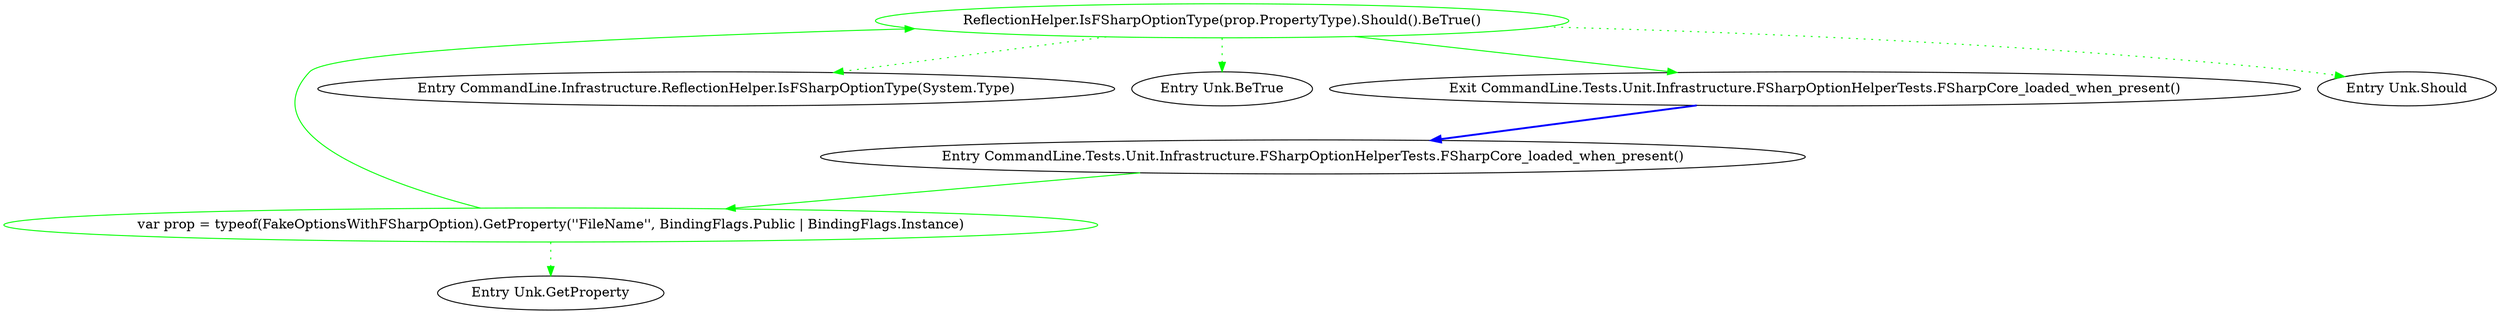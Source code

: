 digraph  {
m0_5 [label="Entry CommandLine.Infrastructure.ReflectionHelper.IsFSharpOptionType(System.Type)", span="32-32", cluster="CommandLine.Infrastructure.ReflectionHelper.IsFSharpOptionType(System.Type)", file="FSharpOptionHelperTests.cs"];
m0_7 [label="Entry Unk.BeTrue", span="", cluster="Unk.BeTrue", file="FSharpOptionHelperTests.cs"];
m0_4 [label="Entry Unk.GetProperty", span="", cluster="Unk.GetProperty", file="FSharpOptionHelperTests.cs"];
m0_0 [label="Entry CommandLine.Tests.Unit.Infrastructure.FSharpOptionHelperTests.FSharpCore_loaded_when_present()", span="11-11", cluster="CommandLine.Tests.Unit.Infrastructure.FSharpOptionHelperTests.FSharpCore_loaded_when_present()", file="FSharpOptionHelperTests.cs"];
m0_1 [label="var prop = typeof(FakeOptionsWithFSharpOption).GetProperty(''FileName'', BindingFlags.Public | BindingFlags.Instance)", span="13-13", cluster="CommandLine.Tests.Unit.Infrastructure.FSharpOptionHelperTests.FSharpCore_loaded_when_present()", color=green, community=0, file="FSharpOptionHelperTests.cs"];
m0_2 [label="ReflectionHelper.IsFSharpOptionType(prop.PropertyType).Should().BeTrue()", span="15-15", cluster="CommandLine.Tests.Unit.Infrastructure.FSharpOptionHelperTests.FSharpCore_loaded_when_present()", color=green, community=0, file="FSharpOptionHelperTests.cs"];
m0_3 [label="Exit CommandLine.Tests.Unit.Infrastructure.FSharpOptionHelperTests.FSharpCore_loaded_when_present()", span="11-11", cluster="CommandLine.Tests.Unit.Infrastructure.FSharpOptionHelperTests.FSharpCore_loaded_when_present()", file="FSharpOptionHelperTests.cs"];
m0_6 [label="Entry Unk.Should", span="", cluster="Unk.Should", file="FSharpOptionHelperTests.cs"];
m0_0 -> m0_1  [key=0, style=solid, color=green];
m0_1 -> m0_2  [key=0, style=solid, color=green];
m0_1 -> m0_4  [key=2, style=dotted, color=green];
m0_2 -> m0_3  [key=0, style=solid, color=green];
m0_2 -> m0_5  [key=2, style=dotted, color=green];
m0_2 -> m0_6  [key=2, style=dotted, color=green];
m0_2 -> m0_7  [key=2, style=dotted, color=green];
m0_3 -> m0_0  [key=0, style=bold, color=blue];
}
